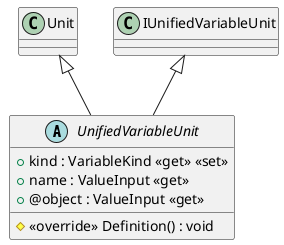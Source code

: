 @startuml
abstract class UnifiedVariableUnit {
    + kind : VariableKind <<get>> <<set>>
    + name : ValueInput <<get>>
    + @object : ValueInput <<get>>
    # <<override>> Definition() : void
}
Unit <|-- UnifiedVariableUnit
IUnifiedVariableUnit <|-- UnifiedVariableUnit
@enduml
